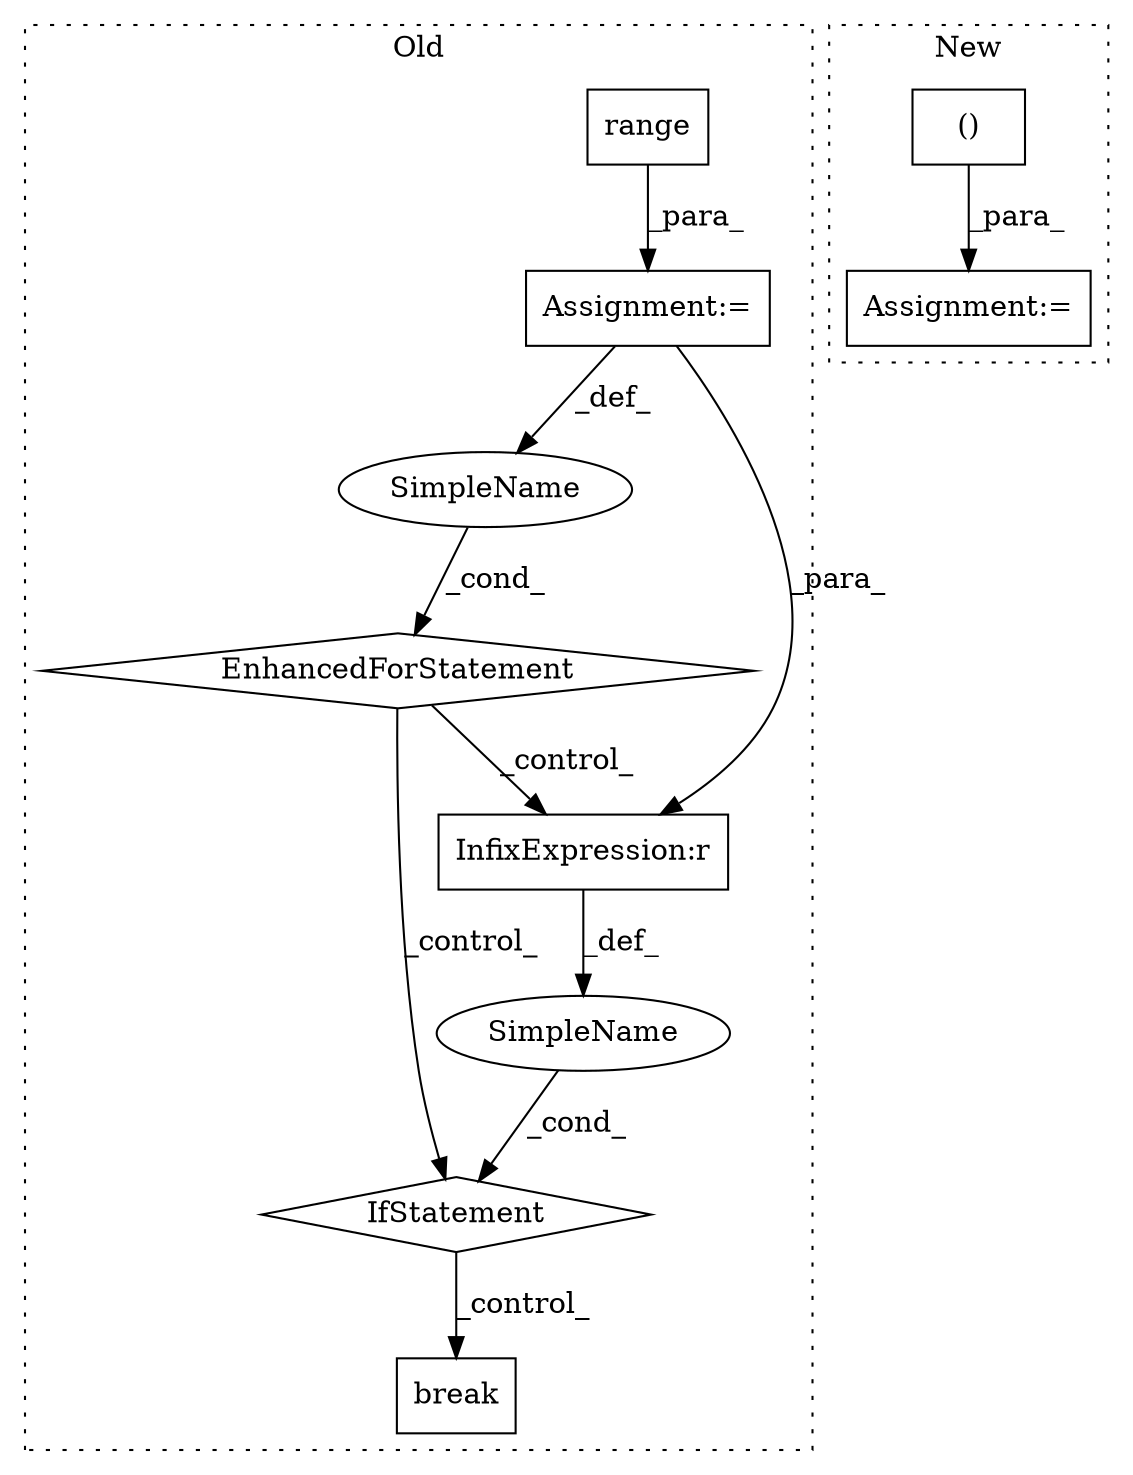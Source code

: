digraph G {
subgraph cluster0 {
1 [label="break" a="10" s="2126" l="6" shape="box"];
3 [label="IfStatement" a="25" s="2038,2075" l="4,2" shape="diamond"];
4 [label="SimpleName" a="42" s="" l="" shape="ellipse"];
5 [label="SimpleName" a="42" s="1917" l="1" shape="ellipse"];
6 [label="EnhancedForStatement" a="70" s="1856,1933" l="57,2" shape="diamond"];
7 [label="Assignment:=" a="7" s="1856,1933" l="57,2" shape="box"];
8 [label="InfixExpression:r" a="27" s="2055" l="4" shape="box"];
10 [label="range" a="32" s="1921,1932" l="6,1" shape="box"];
label = "Old";
style="dotted";
}
subgraph cluster1 {
2 [label="()" a="106" s="2006" l="37" shape="box"];
9 [label="Assignment:=" a="7" s="1974" l="1" shape="box"];
label = "New";
style="dotted";
}
2 -> 9 [label="_para_"];
3 -> 1 [label="_control_"];
4 -> 3 [label="_cond_"];
5 -> 6 [label="_cond_"];
6 -> 8 [label="_control_"];
6 -> 3 [label="_control_"];
7 -> 5 [label="_def_"];
7 -> 8 [label="_para_"];
8 -> 4 [label="_def_"];
10 -> 7 [label="_para_"];
}